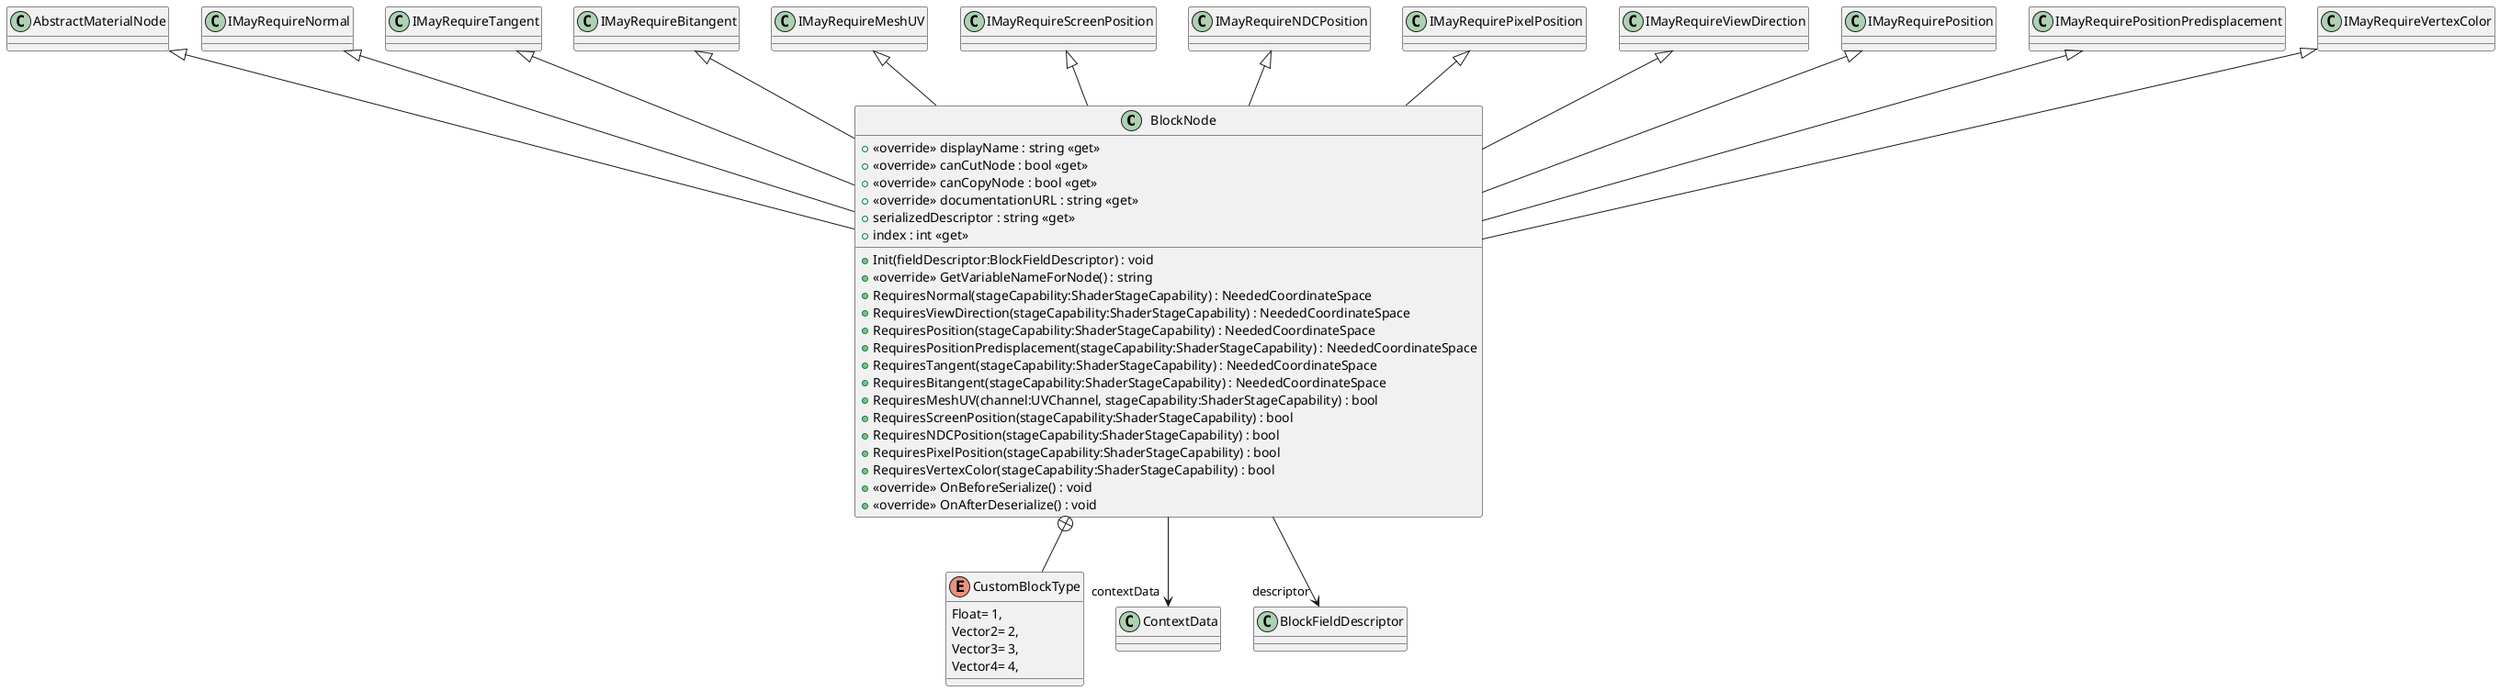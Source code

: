 @startuml
class BlockNode {
    + <<override>> displayName : string <<get>>
    + <<override>> canCutNode : bool <<get>>
    + <<override>> canCopyNode : bool <<get>>
    + <<override>> documentationURL : string <<get>>
    + serializedDescriptor : string <<get>>
    + index : int <<get>>
    + Init(fieldDescriptor:BlockFieldDescriptor) : void
    + <<override>> GetVariableNameForNode() : string
    + RequiresNormal(stageCapability:ShaderStageCapability) : NeededCoordinateSpace
    + RequiresViewDirection(stageCapability:ShaderStageCapability) : NeededCoordinateSpace
    + RequiresPosition(stageCapability:ShaderStageCapability) : NeededCoordinateSpace
    + RequiresPositionPredisplacement(stageCapability:ShaderStageCapability) : NeededCoordinateSpace
    + RequiresTangent(stageCapability:ShaderStageCapability) : NeededCoordinateSpace
    + RequiresBitangent(stageCapability:ShaderStageCapability) : NeededCoordinateSpace
    + RequiresMeshUV(channel:UVChannel, stageCapability:ShaderStageCapability) : bool
    + RequiresScreenPosition(stageCapability:ShaderStageCapability) : bool
    + RequiresNDCPosition(stageCapability:ShaderStageCapability) : bool
    + RequiresPixelPosition(stageCapability:ShaderStageCapability) : bool
    + RequiresVertexColor(stageCapability:ShaderStageCapability) : bool
    + <<override>> OnBeforeSerialize() : void
    + <<override>> OnAfterDeserialize() : void
}
enum CustomBlockType {
    Float= 1,
    Vector2= 2,
    Vector3= 3,
    Vector4= 4,
}
AbstractMaterialNode <|-- BlockNode
IMayRequireNormal <|-- BlockNode
IMayRequireTangent <|-- BlockNode
IMayRequireBitangent <|-- BlockNode
IMayRequireMeshUV <|-- BlockNode
IMayRequireScreenPosition <|-- BlockNode
IMayRequireNDCPosition <|-- BlockNode
IMayRequirePixelPosition <|-- BlockNode
IMayRequireViewDirection <|-- BlockNode
IMayRequirePosition <|-- BlockNode
IMayRequirePositionPredisplacement <|-- BlockNode
IMayRequireVertexColor <|-- BlockNode
BlockNode --> "contextData" ContextData
BlockNode --> "descriptor" BlockFieldDescriptor
BlockNode +-- CustomBlockType
@enduml
